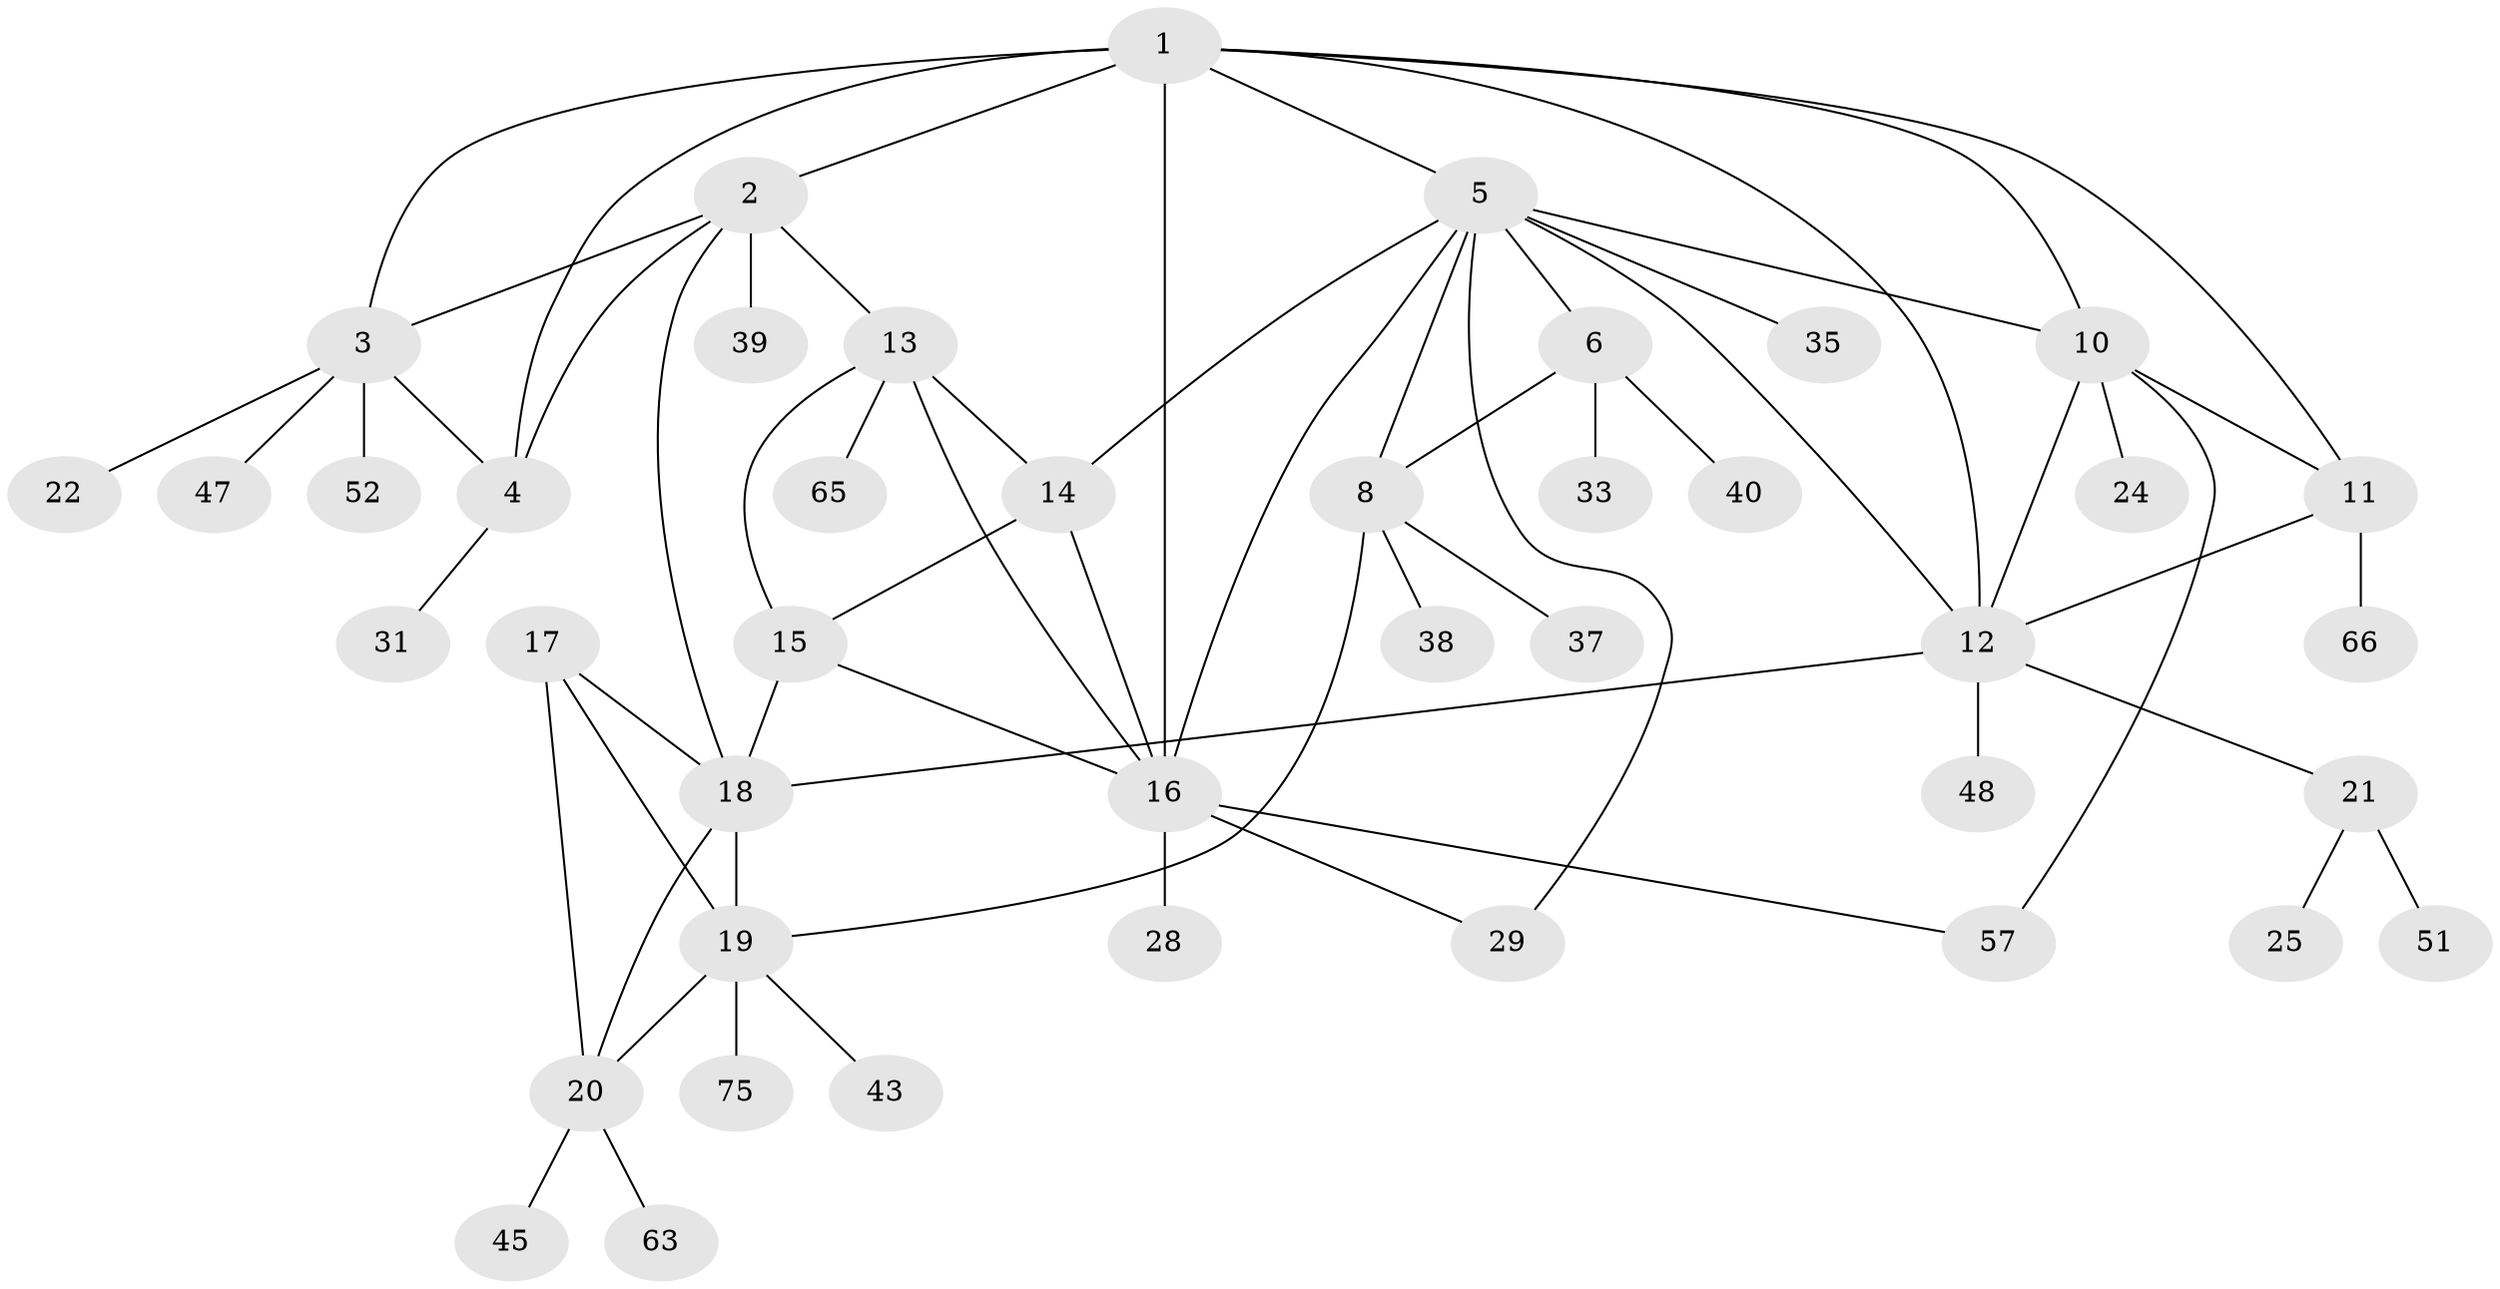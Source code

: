 // original degree distribution, {5: 0.047619047619047616, 7: 0.03571428571428571, 6: 0.08333333333333333, 9: 0.047619047619047616, 4: 0.011904761904761904, 10: 0.011904761904761904, 8: 0.011904761904761904, 1: 0.5833333333333334, 2: 0.16666666666666666}
// Generated by graph-tools (version 1.1) at 2025/15/03/09/25 04:15:55]
// undirected, 42 vertices, 64 edges
graph export_dot {
graph [start="1"]
  node [color=gray90,style=filled];
  1 [super="+9"];
  2 [super="+23"];
  3;
  4 [super="+72"];
  5 [super="+26+68+7+74+46"];
  6 [super="+30+56+61+62"];
  8;
  10 [super="+64+58+49"];
  11;
  12;
  13 [super="+53+44+84+42"];
  14 [super="+70"];
  15 [super="+76+27+36"];
  16 [super="+77+55"];
  17 [super="+60+59+34"];
  18 [super="+67+54"];
  19;
  20 [super="+32"];
  21 [super="+79+71"];
  22;
  24;
  25 [super="+69"];
  28;
  29 [super="+41"];
  31;
  33;
  35;
  37;
  38;
  39 [super="+81"];
  40;
  43;
  45;
  47;
  48;
  51;
  52;
  57;
  63 [super="+80"];
  65;
  66;
  75;
  1 -- 2 [weight=2];
  1 -- 3;
  1 -- 4;
  1 -- 16;
  1 -- 10;
  1 -- 11;
  1 -- 12;
  1 -- 5;
  2 -- 3;
  2 -- 4;
  2 -- 13;
  2 -- 18;
  2 -- 39;
  3 -- 4;
  3 -- 22;
  3 -- 47;
  3 -- 52;
  4 -- 31;
  5 -- 6 [weight=2];
  5 -- 8 [weight=2];
  5 -- 10;
  5 -- 16;
  5 -- 29;
  5 -- 35;
  5 -- 14;
  5 -- 12;
  6 -- 8;
  6 -- 33;
  6 -- 40;
  8 -- 19;
  8 -- 37;
  8 -- 38;
  10 -- 11;
  10 -- 12;
  10 -- 24;
  10 -- 57;
  11 -- 12;
  11 -- 66;
  12 -- 18;
  12 -- 21;
  12 -- 48;
  13 -- 14;
  13 -- 15;
  13 -- 16;
  13 -- 65;
  14 -- 15;
  14 -- 16;
  15 -- 16;
  15 -- 18;
  16 -- 28;
  16 -- 29;
  16 -- 57;
  17 -- 18;
  17 -- 19;
  17 -- 20;
  18 -- 19;
  18 -- 20;
  19 -- 20;
  19 -- 43;
  19 -- 75;
  20 -- 45;
  20 -- 63;
  21 -- 25;
  21 -- 51;
}

